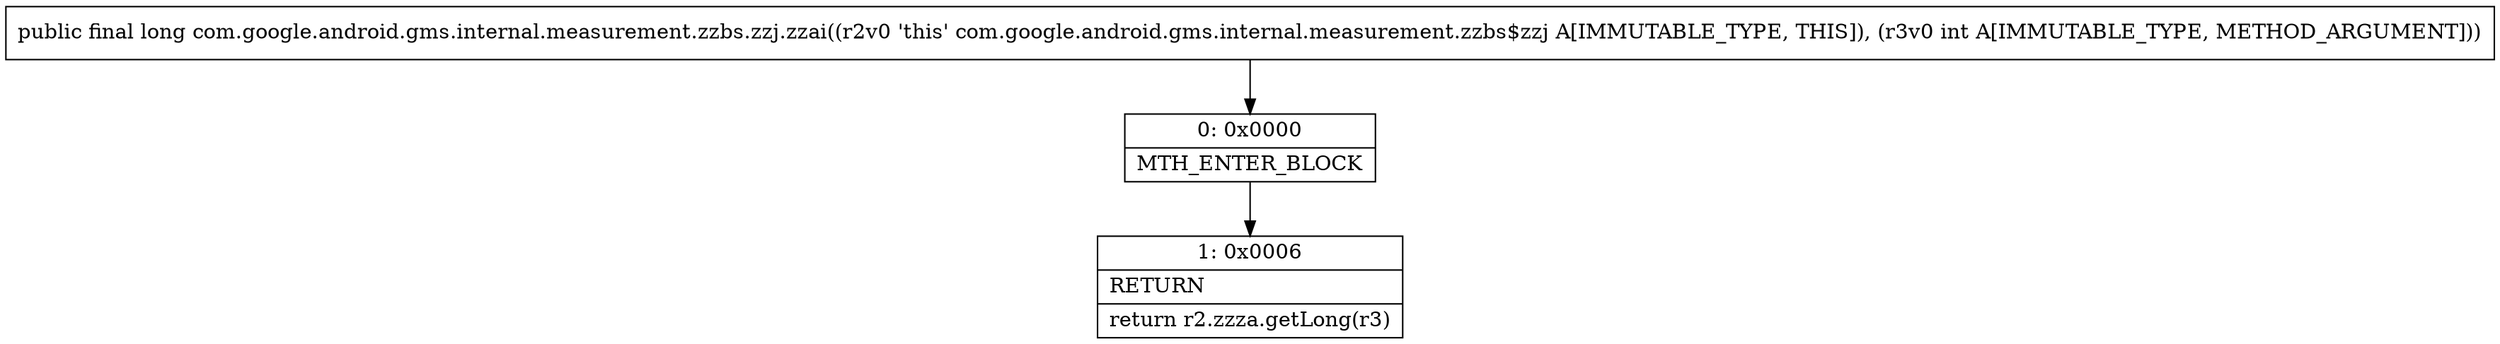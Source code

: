 digraph "CFG forcom.google.android.gms.internal.measurement.zzbs.zzj.zzai(I)J" {
Node_0 [shape=record,label="{0\:\ 0x0000|MTH_ENTER_BLOCK\l}"];
Node_1 [shape=record,label="{1\:\ 0x0006|RETURN\l|return r2.zzza.getLong(r3)\l}"];
MethodNode[shape=record,label="{public final long com.google.android.gms.internal.measurement.zzbs.zzj.zzai((r2v0 'this' com.google.android.gms.internal.measurement.zzbs$zzj A[IMMUTABLE_TYPE, THIS]), (r3v0 int A[IMMUTABLE_TYPE, METHOD_ARGUMENT])) }"];
MethodNode -> Node_0;
Node_0 -> Node_1;
}

